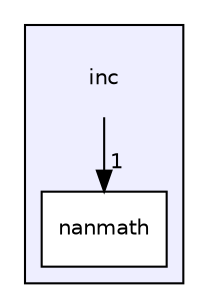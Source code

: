 digraph "inc" {
  compound=true
  node [ fontsize="10", fontname="Helvetica"];
  edge [ labelfontsize="10", labelfontname="Helvetica"];
  subgraph clusterdir_bfccd401955b95cf8c75461437045ac0 {
    graph [ bgcolor="#eeeeff", pencolor="black", label="" URL="dir_bfccd401955b95cf8c75461437045ac0.html"];
    dir_bfccd401955b95cf8c75461437045ac0 [shape=plaintext label="inc"];
    dir_af8df377e3f1e3a79da66535eec4365e [shape=box label="nanmath" color="black" fillcolor="white" style="filled" URL="dir_af8df377e3f1e3a79da66535eec4365e.html"];
  }
  dir_bfccd401955b95cf8c75461437045ac0->dir_af8df377e3f1e3a79da66535eec4365e [headlabel="1", labeldistance=1.5 headhref="dir_000000_000001.html"];
}
